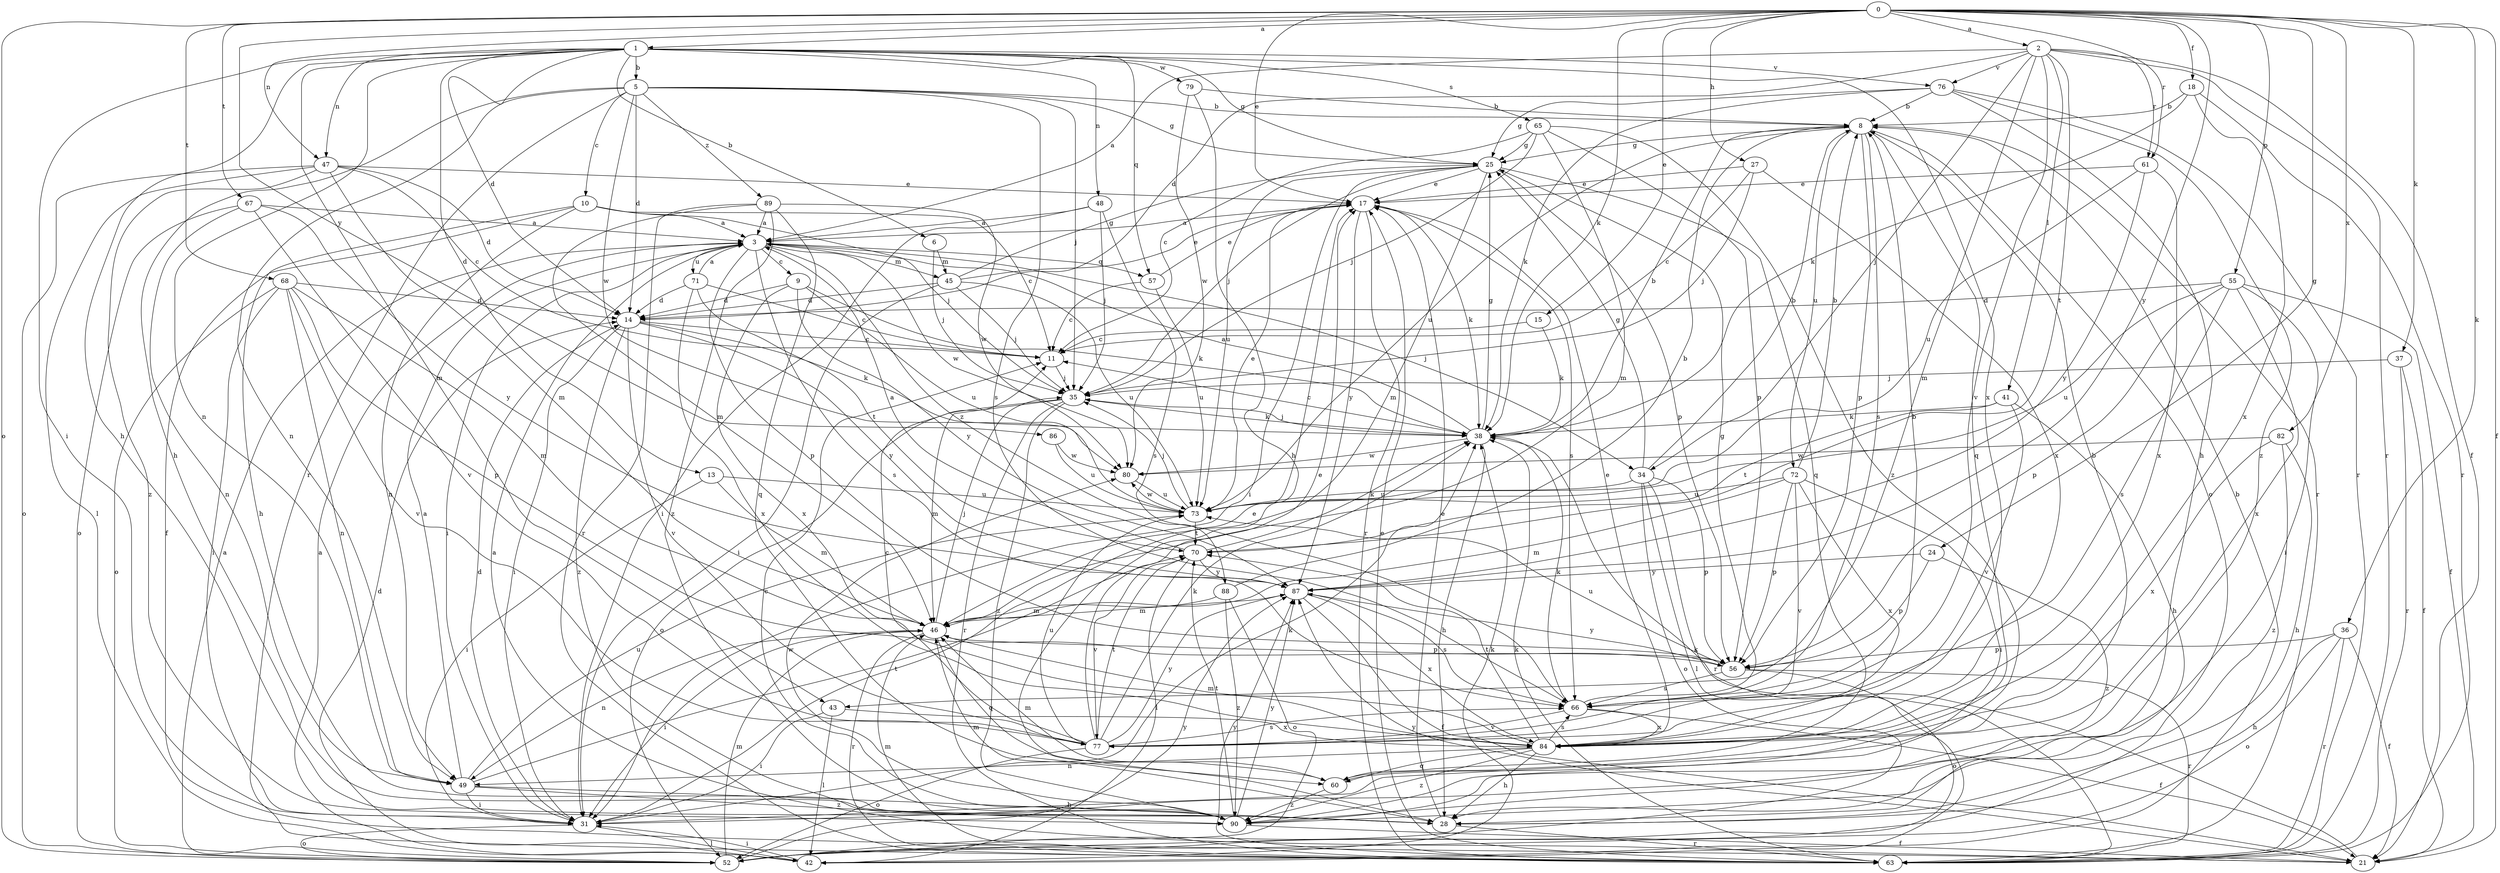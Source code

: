 strict digraph  {
0;
1;
2;
3;
5;
6;
8;
9;
10;
11;
13;
14;
15;
17;
18;
21;
24;
25;
27;
28;
31;
34;
35;
36;
37;
38;
41;
42;
43;
45;
46;
47;
48;
49;
52;
55;
56;
57;
60;
61;
63;
65;
66;
67;
68;
70;
71;
72;
73;
76;
77;
79;
80;
82;
84;
86;
87;
88;
89;
90;
0 -> 1  [label=a];
0 -> 2  [label=a];
0 -> 15  [label=e];
0 -> 17  [label=e];
0 -> 18  [label=f];
0 -> 21  [label=f];
0 -> 24  [label=g];
0 -> 27  [label=h];
0 -> 36  [label=k];
0 -> 37  [label=k];
0 -> 38  [label=k];
0 -> 47  [label=n];
0 -> 52  [label=o];
0 -> 55  [label=p];
0 -> 61  [label=r];
0 -> 67  [label=t];
0 -> 68  [label=t];
0 -> 82  [label=x];
0 -> 86  [label=y];
0 -> 87  [label=y];
1 -> 5  [label=b];
1 -> 6  [label=b];
1 -> 13  [label=d];
1 -> 14  [label=d];
1 -> 25  [label=g];
1 -> 28  [label=h];
1 -> 31  [label=i];
1 -> 43  [label=m];
1 -> 47  [label=n];
1 -> 48  [label=n];
1 -> 49  [label=n];
1 -> 57  [label=q];
1 -> 65  [label=s];
1 -> 76  [label=v];
1 -> 79  [label=w];
1 -> 84  [label=x];
2 -> 3  [label=a];
2 -> 14  [label=d];
2 -> 21  [label=f];
2 -> 34  [label=j];
2 -> 41  [label=l];
2 -> 43  [label=m];
2 -> 61  [label=r];
2 -> 63  [label=r];
2 -> 70  [label=t];
2 -> 76  [label=v];
2 -> 77  [label=v];
3 -> 9  [label=c];
3 -> 31  [label=i];
3 -> 34  [label=j];
3 -> 45  [label=m];
3 -> 56  [label=p];
3 -> 57  [label=q];
3 -> 66  [label=s];
3 -> 71  [label=u];
3 -> 80  [label=w];
3 -> 88  [label=z];
5 -> 8  [label=b];
5 -> 10  [label=c];
5 -> 14  [label=d];
5 -> 25  [label=g];
5 -> 28  [label=h];
5 -> 35  [label=j];
5 -> 49  [label=n];
5 -> 63  [label=r];
5 -> 66  [label=s];
5 -> 80  [label=w];
5 -> 89  [label=z];
6 -> 35  [label=j];
6 -> 45  [label=m];
8 -> 25  [label=g];
8 -> 52  [label=o];
8 -> 56  [label=p];
8 -> 60  [label=q];
8 -> 63  [label=r];
8 -> 66  [label=s];
8 -> 72  [label=u];
8 -> 73  [label=u];
9 -> 14  [label=d];
9 -> 38  [label=k];
9 -> 73  [label=u];
9 -> 84  [label=x];
9 -> 87  [label=y];
10 -> 3  [label=a];
10 -> 11  [label=c];
10 -> 21  [label=f];
10 -> 28  [label=h];
10 -> 35  [label=j];
10 -> 49  [label=n];
11 -> 35  [label=j];
13 -> 31  [label=i];
13 -> 46  [label=m];
13 -> 73  [label=u];
14 -> 11  [label=c];
14 -> 31  [label=i];
14 -> 38  [label=k];
14 -> 77  [label=v];
14 -> 87  [label=y];
14 -> 90  [label=z];
15 -> 11  [label=c];
15 -> 38  [label=k];
17 -> 3  [label=a];
17 -> 38  [label=k];
17 -> 63  [label=r];
17 -> 66  [label=s];
17 -> 87  [label=y];
18 -> 8  [label=b];
18 -> 38  [label=k];
18 -> 63  [label=r];
18 -> 84  [label=x];
21 -> 3  [label=a];
21 -> 38  [label=k];
21 -> 87  [label=y];
24 -> 56  [label=p];
24 -> 87  [label=y];
24 -> 90  [label=z];
25 -> 17  [label=e];
25 -> 31  [label=i];
25 -> 35  [label=j];
25 -> 46  [label=m];
25 -> 56  [label=p];
25 -> 60  [label=q];
25 -> 73  [label=u];
27 -> 11  [label=c];
27 -> 17  [label=e];
27 -> 35  [label=j];
27 -> 84  [label=x];
28 -> 17  [label=e];
28 -> 46  [label=m];
28 -> 63  [label=r];
31 -> 14  [label=d];
31 -> 17  [label=e];
31 -> 38  [label=k];
31 -> 42  [label=l];
31 -> 52  [label=o];
34 -> 8  [label=b];
34 -> 25  [label=g];
34 -> 42  [label=l];
34 -> 52  [label=o];
34 -> 56  [label=p];
34 -> 63  [label=r];
34 -> 73  [label=u];
35 -> 38  [label=k];
35 -> 46  [label=m];
35 -> 52  [label=o];
35 -> 63  [label=r];
35 -> 90  [label=z];
36 -> 21  [label=f];
36 -> 28  [label=h];
36 -> 52  [label=o];
36 -> 56  [label=p];
36 -> 63  [label=r];
37 -> 21  [label=f];
37 -> 35  [label=j];
37 -> 63  [label=r];
38 -> 3  [label=a];
38 -> 8  [label=b];
38 -> 11  [label=c];
38 -> 25  [label=g];
38 -> 28  [label=h];
38 -> 35  [label=j];
38 -> 80  [label=w];
41 -> 28  [label=h];
41 -> 38  [label=k];
41 -> 70  [label=t];
41 -> 77  [label=v];
42 -> 3  [label=a];
42 -> 8  [label=b];
42 -> 14  [label=d];
42 -> 31  [label=i];
42 -> 38  [label=k];
43 -> 31  [label=i];
43 -> 42  [label=l];
43 -> 84  [label=x];
45 -> 14  [label=d];
45 -> 17  [label=e];
45 -> 25  [label=g];
45 -> 31  [label=i];
45 -> 35  [label=j];
45 -> 73  [label=u];
46 -> 31  [label=i];
46 -> 35  [label=j];
46 -> 49  [label=n];
46 -> 56  [label=p];
46 -> 60  [label=q];
46 -> 63  [label=r];
47 -> 11  [label=c];
47 -> 14  [label=d];
47 -> 17  [label=e];
47 -> 42  [label=l];
47 -> 46  [label=m];
47 -> 52  [label=o];
47 -> 90  [label=z];
48 -> 3  [label=a];
48 -> 31  [label=i];
48 -> 35  [label=j];
48 -> 66  [label=s];
49 -> 3  [label=a];
49 -> 28  [label=h];
49 -> 31  [label=i];
49 -> 70  [label=t];
49 -> 73  [label=u];
49 -> 90  [label=z];
52 -> 3  [label=a];
52 -> 46  [label=m];
52 -> 87  [label=y];
55 -> 14  [label=d];
55 -> 21  [label=f];
55 -> 31  [label=i];
55 -> 56  [label=p];
55 -> 66  [label=s];
55 -> 73  [label=u];
55 -> 84  [label=x];
56 -> 52  [label=o];
56 -> 63  [label=r];
56 -> 66  [label=s];
56 -> 73  [label=u];
56 -> 87  [label=y];
57 -> 11  [label=c];
57 -> 17  [label=e];
57 -> 73  [label=u];
60 -> 8  [label=b];
60 -> 46  [label=m];
60 -> 90  [label=z];
61 -> 17  [label=e];
61 -> 73  [label=u];
61 -> 84  [label=x];
61 -> 87  [label=y];
63 -> 17  [label=e];
63 -> 38  [label=k];
63 -> 46  [label=m];
63 -> 87  [label=y];
65 -> 11  [label=c];
65 -> 25  [label=g];
65 -> 35  [label=j];
65 -> 46  [label=m];
65 -> 56  [label=p];
65 -> 90  [label=z];
66 -> 8  [label=b];
66 -> 21  [label=f];
66 -> 25  [label=g];
66 -> 38  [label=k];
66 -> 77  [label=v];
66 -> 84  [label=x];
67 -> 3  [label=a];
67 -> 49  [label=n];
67 -> 52  [label=o];
67 -> 77  [label=v];
67 -> 87  [label=y];
68 -> 14  [label=d];
68 -> 31  [label=i];
68 -> 46  [label=m];
68 -> 49  [label=n];
68 -> 52  [label=o];
68 -> 56  [label=p];
68 -> 77  [label=v];
70 -> 3  [label=a];
70 -> 38  [label=k];
70 -> 42  [label=l];
70 -> 77  [label=v];
70 -> 87  [label=y];
71 -> 3  [label=a];
71 -> 11  [label=c];
71 -> 14  [label=d];
71 -> 70  [label=t];
71 -> 84  [label=x];
72 -> 8  [label=b];
72 -> 31  [label=i];
72 -> 46  [label=m];
72 -> 56  [label=p];
72 -> 73  [label=u];
72 -> 77  [label=v];
72 -> 84  [label=x];
73 -> 17  [label=e];
73 -> 35  [label=j];
73 -> 70  [label=t];
73 -> 80  [label=w];
76 -> 8  [label=b];
76 -> 25  [label=g];
76 -> 28  [label=h];
76 -> 38  [label=k];
76 -> 63  [label=r];
76 -> 90  [label=z];
77 -> 11  [label=c];
77 -> 17  [label=e];
77 -> 38  [label=k];
77 -> 52  [label=o];
77 -> 66  [label=s];
77 -> 70  [label=t];
77 -> 73  [label=u];
77 -> 87  [label=y];
79 -> 8  [label=b];
79 -> 28  [label=h];
79 -> 80  [label=w];
80 -> 73  [label=u];
82 -> 28  [label=h];
82 -> 80  [label=w];
82 -> 84  [label=x];
82 -> 90  [label=z];
84 -> 17  [label=e];
84 -> 28  [label=h];
84 -> 46  [label=m];
84 -> 49  [label=n];
84 -> 60  [label=q];
84 -> 66  [label=s];
84 -> 70  [label=t];
84 -> 90  [label=z];
86 -> 73  [label=u];
86 -> 80  [label=w];
87 -> 21  [label=f];
87 -> 46  [label=m];
87 -> 66  [label=s];
87 -> 84  [label=x];
88 -> 8  [label=b];
88 -> 46  [label=m];
88 -> 52  [label=o];
88 -> 90  [label=z];
89 -> 3  [label=a];
89 -> 46  [label=m];
89 -> 60  [label=q];
89 -> 63  [label=r];
89 -> 80  [label=w];
89 -> 90  [label=z];
90 -> 11  [label=c];
90 -> 21  [label=f];
90 -> 70  [label=t];
90 -> 80  [label=w];
90 -> 87  [label=y];
}
